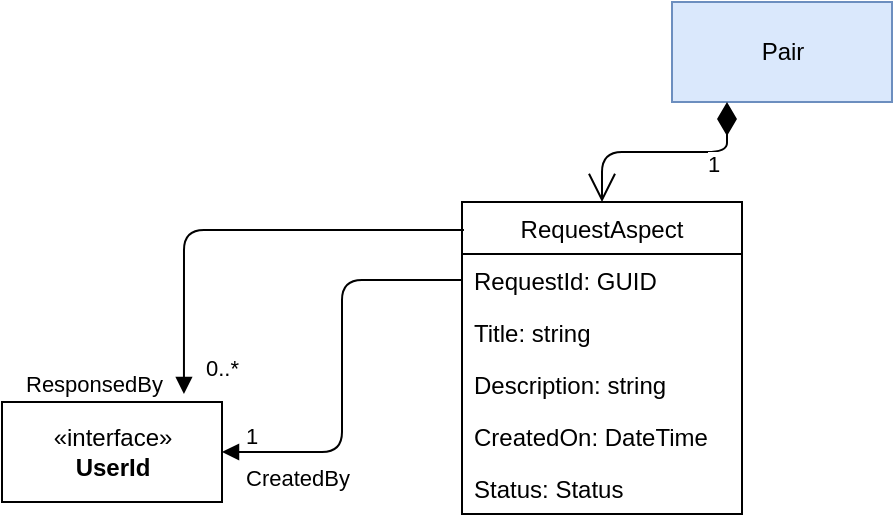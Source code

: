 <mxfile version="13.10.1" type="device"><diagram id="nGrqUUVw3k4Xc7FVdkg6" name="Page-1"><mxGraphModel dx="1422" dy="762" grid="1" gridSize="10" guides="1" tooltips="1" connect="1" arrows="1" fold="1" page="1" pageScale="1" pageWidth="827" pageHeight="1169" math="0" shadow="0"><root><mxCell id="0"/><mxCell id="1" parent="0"/><mxCell id="icqWE1JYKg1QnM1KceH6-1" value="RequestAspect" style="swimlane;fontStyle=0;childLayout=stackLayout;horizontal=1;startSize=26;fillColor=none;horizontalStack=0;resizeParent=1;resizeParentMax=0;resizeLast=0;collapsible=1;marginBottom=0;" vertex="1" parent="1"><mxGeometry x="250" y="330" width="140" height="156" as="geometry"/></mxCell><mxCell id="icqWE1JYKg1QnM1KceH6-2" value="RequestId: GUID" style="text;strokeColor=none;fillColor=none;align=left;verticalAlign=top;spacingLeft=4;spacingRight=4;overflow=hidden;rotatable=0;points=[[0,0.5],[1,0.5]];portConstraint=eastwest;" vertex="1" parent="icqWE1JYKg1QnM1KceH6-1"><mxGeometry y="26" width="140" height="26" as="geometry"/></mxCell><mxCell id="icqWE1JYKg1QnM1KceH6-3" value="Title: string" style="text;strokeColor=none;fillColor=none;align=left;verticalAlign=top;spacingLeft=4;spacingRight=4;overflow=hidden;rotatable=0;points=[[0,0.5],[1,0.5]];portConstraint=eastwest;" vertex="1" parent="icqWE1JYKg1QnM1KceH6-1"><mxGeometry y="52" width="140" height="26" as="geometry"/></mxCell><mxCell id="icqWE1JYKg1QnM1KceH6-10" value="Description: string" style="text;strokeColor=none;fillColor=none;align=left;verticalAlign=top;spacingLeft=4;spacingRight=4;overflow=hidden;rotatable=0;points=[[0,0.5],[1,0.5]];portConstraint=eastwest;" vertex="1" parent="icqWE1JYKg1QnM1KceH6-1"><mxGeometry y="78" width="140" height="26" as="geometry"/></mxCell><mxCell id="icqWE1JYKg1QnM1KceH6-4" value="CreatedOn: DateTime" style="text;strokeColor=none;fillColor=none;align=left;verticalAlign=top;spacingLeft=4;spacingRight=4;overflow=hidden;rotatable=0;points=[[0,0.5],[1,0.5]];portConstraint=eastwest;" vertex="1" parent="icqWE1JYKg1QnM1KceH6-1"><mxGeometry y="104" width="140" height="26" as="geometry"/></mxCell><mxCell id="icqWE1JYKg1QnM1KceH6-6" value="Status: Status" style="text;strokeColor=none;fillColor=none;align=left;verticalAlign=top;spacingLeft=4;spacingRight=4;overflow=hidden;rotatable=0;points=[[0,0.5],[1,0.5]];portConstraint=eastwest;" vertex="1" parent="icqWE1JYKg1QnM1KceH6-1"><mxGeometry y="130" width="140" height="26" as="geometry"/></mxCell><mxCell id="icqWE1JYKg1QnM1KceH6-5" value="Pair" style="html=1;fillColor=#dae8fc;strokeColor=#6c8ebf;" vertex="1" parent="1"><mxGeometry x="355" y="230" width="110" height="50" as="geometry"/></mxCell><mxCell id="icqWE1JYKg1QnM1KceH6-7" value="«interface»&lt;br&gt;&lt;b&gt;UserId&lt;/b&gt;" style="html=1;" vertex="1" parent="1"><mxGeometry x="20" y="430" width="110" height="50" as="geometry"/></mxCell><mxCell id="icqWE1JYKg1QnM1KceH6-8" value="CreatedBy" style="endArrow=block;endFill=1;html=1;edgeStyle=orthogonalEdgeStyle;align=left;verticalAlign=top;entryX=1;entryY=0.5;entryDx=0;entryDy=0;exitX=0;exitY=0.5;exitDx=0;exitDy=0;" edge="1" parent="1" source="icqWE1JYKg1QnM1KceH6-2" target="icqWE1JYKg1QnM1KceH6-7"><mxGeometry x="0.903" relative="1" as="geometry"><mxPoint x="330" y="390" as="sourcePoint"/><mxPoint x="490" y="390" as="targetPoint"/><mxPoint as="offset"/></mxGeometry></mxCell><mxCell id="icqWE1JYKg1QnM1KceH6-9" value="1" style="edgeLabel;resizable=0;html=1;align=left;verticalAlign=bottom;" connectable="0" vertex="1" parent="icqWE1JYKg1QnM1KceH6-8"><mxGeometry x="-1" relative="1" as="geometry"><mxPoint x="-110" y="86" as="offset"/></mxGeometry></mxCell><mxCell id="icqWE1JYKg1QnM1KceH6-11" value="1" style="endArrow=open;html=1;endSize=12;startArrow=diamondThin;startSize=14;startFill=1;edgeStyle=orthogonalEdgeStyle;align=left;verticalAlign=bottom;exitX=0.25;exitY=1;exitDx=0;exitDy=0;entryX=0.5;entryY=0;entryDx=0;entryDy=0;" edge="1" parent="1" source="icqWE1JYKg1QnM1KceH6-5" target="icqWE1JYKg1QnM1KceH6-1"><mxGeometry x="-0.333" y="15" relative="1" as="geometry"><mxPoint x="330" y="390" as="sourcePoint"/><mxPoint x="490" y="390" as="targetPoint"/><mxPoint x="1" as="offset"/></mxGeometry></mxCell><mxCell id="icqWE1JYKg1QnM1KceH6-14" value="ResponsedBy" style="endArrow=block;endFill=1;html=1;edgeStyle=orthogonalEdgeStyle;align=left;verticalAlign=top;exitX=0.007;exitY=0.09;exitDx=0;exitDy=0;exitPerimeter=0;entryX=0.827;entryY=-0.08;entryDx=0;entryDy=0;entryPerimeter=0;" edge="1" parent="1" source="icqWE1JYKg1QnM1KceH6-1" target="icqWE1JYKg1QnM1KceH6-7"><mxGeometry x="0.838" y="-81" relative="1" as="geometry"><mxPoint x="330" y="390" as="sourcePoint"/><mxPoint x="490" y="390" as="targetPoint"/><Array as="points"><mxPoint x="111" y="344"/></Array><mxPoint as="offset"/></mxGeometry></mxCell><mxCell id="icqWE1JYKg1QnM1KceH6-15" value="0..*" style="edgeLabel;resizable=0;html=1;align=left;verticalAlign=bottom;" connectable="0" vertex="1" parent="icqWE1JYKg1QnM1KceH6-14"><mxGeometry x="-1" relative="1" as="geometry"><mxPoint x="-130.98" y="76.96" as="offset"/></mxGeometry></mxCell></root></mxGraphModel></diagram></mxfile>